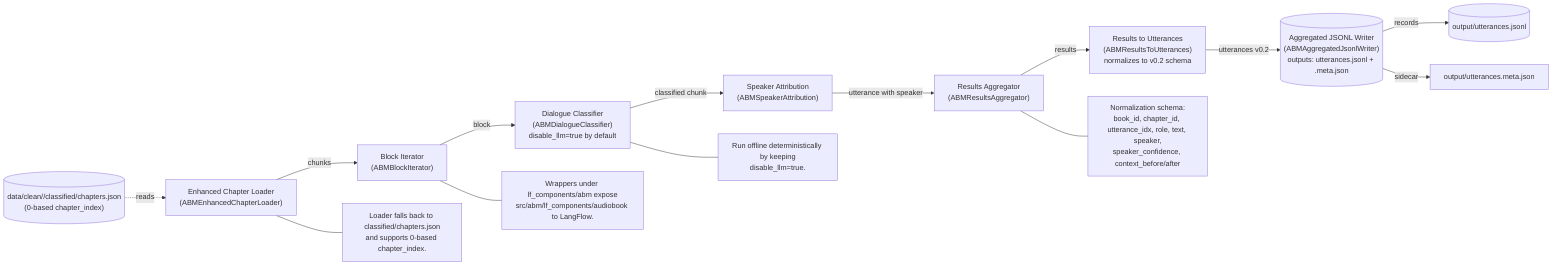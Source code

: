 flowchart LR
  %% Audio Book Maker - Two-Agent LangFlow Pipeline
  %% Nodes
  A["Enhanced Chapter Loader\n(ABMEnhancedChapterLoader)"]
  B["Block Iterator\n(ABMBlockIterator)"]
  C["Dialogue Classifier\n(ABMDialogueClassifier)\ndisable_llm=true by default"]
  D["Speaker Attribution\n(ABMSpeakerAttribution)"]
  E["Results Aggregator\n(ABMResultsAggregator)"]
  F["Results to Utterances\n(ABMResultsToUtterances)\nnormalizes to v0.2 schema"]
  G[("Aggregated JSONL Writer\n(ABMAggregatedJsonlWriter)\noutputs: utterances.jsonl + .meta.json")]

  %% Data Artifacts
  DA[("data/clean/<book>/classified/chapters.json\n(0-based chapter_index)")]
  DB[("output/utterances.jsonl")]
  DM["output/utterances.meta.json"]

  %% Flow
  DA -. reads .-> A
  A -->|chunks| B
  B -->|block| C
  C -->|classified chunk| D
  D -->|utterance with speaker| E
  E -->|results| F
  F -->|utterances v0.2| G
  G -->|records| DB
  G -->|sidecar| DM

  %% Notes
  N1["Run offline deterministically by keeping\ndisable_llm=true."]
  N2["Wrappers under lf_components/abm expose\nsrc/abm/lf_components/audiobook to LangFlow."]
  N3["Loader falls back to classified/chapters.json\nand supports 0-based chapter_index."]
  N4["Normalization schema:\nbook_id, chapter_id, utterance_idx, role, text, speaker,\nspeaker_confidence, context_before/after"]

  C --- N1
  B --- N2
  A --- N3
  E --- N4